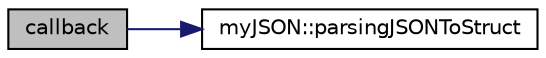 digraph "callback"
{
 // LATEX_PDF_SIZE
  edge [fontname="Helvetica",fontsize="10",labelfontname="Helvetica",labelfontsize="10"];
  node [fontname="Helvetica",fontsize="10",shape=record];
  rankdir="LR";
  Node0 [label="callback",height=0.2,width=0.4,color="black", fillcolor="grey75", style="filled", fontcolor="black",tooltip="If the client is used to subscribe to topics, a callback function must be provided in the constructor..."];
  Node0 -> Node1 [color="midnightblue",fontsize="10",style="solid",fontname="Helvetica"];
  Node1 [label="myJSON::parsingJSONToStruct",height=0.2,width=0.4,color="black", fillcolor="white", style="filled",URL="$classmy_j_s_o_n.html#ad655cf00d966cba2100ceb5ed89f3215",tooltip="Parsing JSON-Format into myJSONStr."];
}
